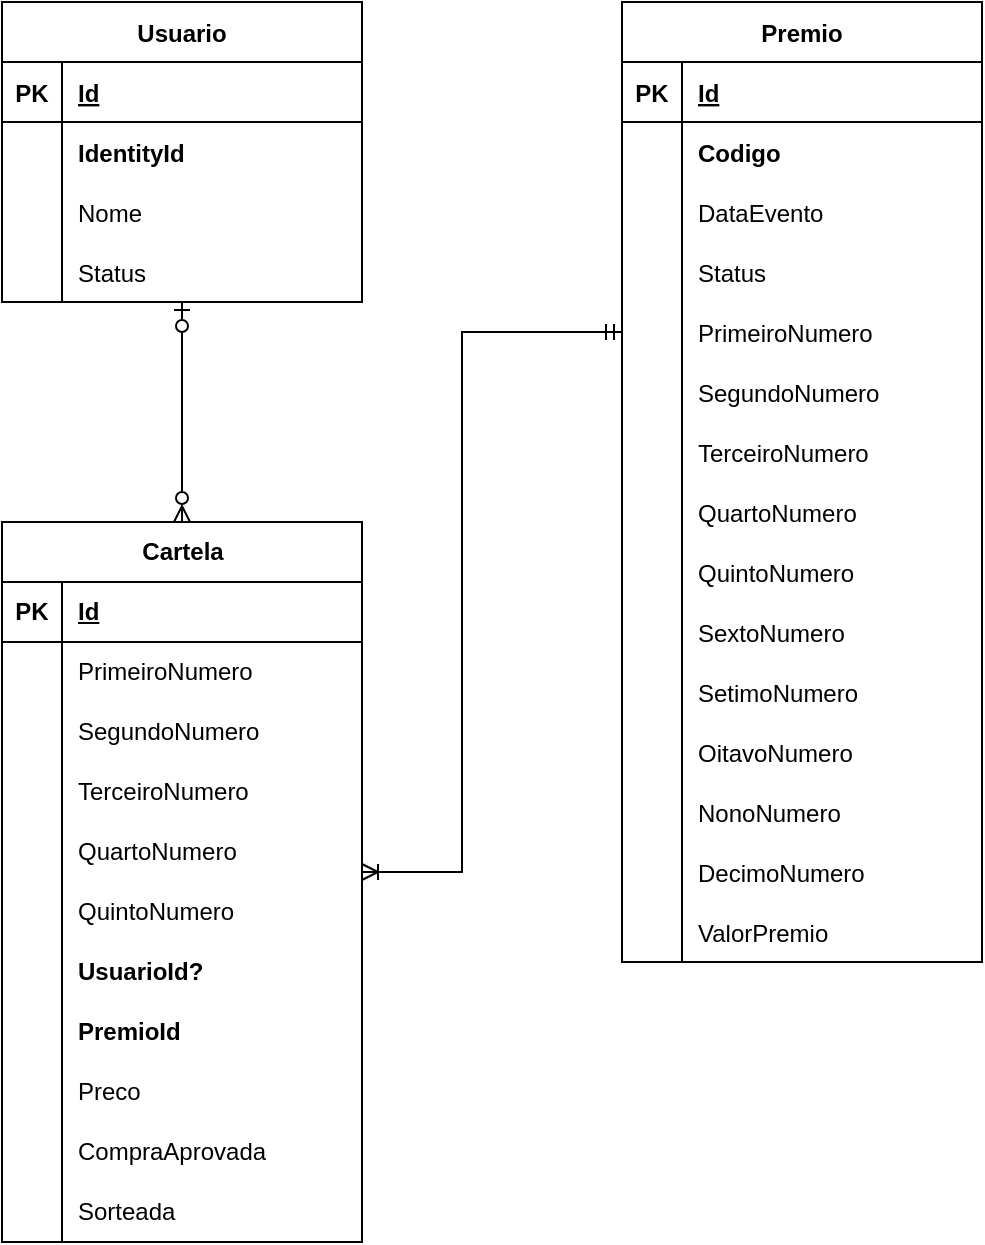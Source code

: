 <mxfile version="21.5.0" type="device" pages="3">
  <diagram id="C5RBs43oDa-KdzZeNtuy" name="Page-1">
    <mxGraphModel dx="1418" dy="828" grid="1" gridSize="10" guides="1" tooltips="1" connect="1" arrows="1" fold="1" page="1" pageScale="1" pageWidth="827" pageHeight="1169" math="0" shadow="0">
      <root>
        <mxCell id="WIyWlLk6GJQsqaUBKTNV-0" />
        <mxCell id="WIyWlLk6GJQsqaUBKTNV-1" parent="WIyWlLk6GJQsqaUBKTNV-0" />
        <mxCell id="5gYpoRD8Gp5rQAhavgbv-185" style="edgeStyle=orthogonalEdgeStyle;rounded=0;orthogonalLoop=1;jettySize=auto;html=1;entryX=0.5;entryY=0;entryDx=0;entryDy=0;endArrow=ERzeroToMany;endFill=0;startArrow=ERzeroToOne;startFill=0;" parent="WIyWlLk6GJQsqaUBKTNV-1" source="5gYpoRD8Gp5rQAhavgbv-3" target="5gYpoRD8Gp5rQAhavgbv-54" edge="1">
          <mxGeometry relative="1" as="geometry" />
        </mxCell>
        <mxCell id="5gYpoRD8Gp5rQAhavgbv-3" value="Usuario" style="shape=table;startSize=30;container=1;collapsible=1;childLayout=tableLayout;fixedRows=1;rowLines=0;fontStyle=1;align=center;resizeLast=1;" parent="WIyWlLk6GJQsqaUBKTNV-1" vertex="1">
          <mxGeometry x="150" y="190" width="180" height="150" as="geometry" />
        </mxCell>
        <mxCell id="5gYpoRD8Gp5rQAhavgbv-4" value="" style="shape=tableRow;horizontal=0;startSize=0;swimlaneHead=0;swimlaneBody=0;fillColor=none;collapsible=0;dropTarget=0;points=[[0,0.5],[1,0.5]];portConstraint=eastwest;top=0;left=0;right=0;bottom=1;" parent="5gYpoRD8Gp5rQAhavgbv-3" vertex="1">
          <mxGeometry y="30" width="180" height="30" as="geometry" />
        </mxCell>
        <mxCell id="5gYpoRD8Gp5rQAhavgbv-5" value="PK" style="shape=partialRectangle;connectable=0;fillColor=none;top=0;left=0;bottom=0;right=0;fontStyle=1;overflow=hidden;" parent="5gYpoRD8Gp5rQAhavgbv-4" vertex="1">
          <mxGeometry width="30" height="30" as="geometry">
            <mxRectangle width="30" height="30" as="alternateBounds" />
          </mxGeometry>
        </mxCell>
        <mxCell id="5gYpoRD8Gp5rQAhavgbv-6" value="Id" style="shape=partialRectangle;connectable=0;fillColor=none;top=0;left=0;bottom=0;right=0;align=left;spacingLeft=6;fontStyle=5;overflow=hidden;" parent="5gYpoRD8Gp5rQAhavgbv-4" vertex="1">
          <mxGeometry x="30" width="150" height="30" as="geometry">
            <mxRectangle width="150" height="30" as="alternateBounds" />
          </mxGeometry>
        </mxCell>
        <mxCell id="5gYpoRD8Gp5rQAhavgbv-7" value="" style="shape=tableRow;horizontal=0;startSize=0;swimlaneHead=0;swimlaneBody=0;fillColor=none;collapsible=0;dropTarget=0;points=[[0,0.5],[1,0.5]];portConstraint=eastwest;top=0;left=0;right=0;bottom=0;" parent="5gYpoRD8Gp5rQAhavgbv-3" vertex="1">
          <mxGeometry y="60" width="180" height="30" as="geometry" />
        </mxCell>
        <mxCell id="5gYpoRD8Gp5rQAhavgbv-8" value="" style="shape=partialRectangle;connectable=0;fillColor=none;top=0;left=0;bottom=0;right=0;editable=1;overflow=hidden;" parent="5gYpoRD8Gp5rQAhavgbv-7" vertex="1">
          <mxGeometry width="30" height="30" as="geometry">
            <mxRectangle width="30" height="30" as="alternateBounds" />
          </mxGeometry>
        </mxCell>
        <mxCell id="5gYpoRD8Gp5rQAhavgbv-9" value="IdentityId" style="shape=partialRectangle;connectable=0;fillColor=none;top=0;left=0;bottom=0;right=0;align=left;spacingLeft=6;overflow=hidden;fontStyle=1" parent="5gYpoRD8Gp5rQAhavgbv-7" vertex="1">
          <mxGeometry x="30" width="150" height="30" as="geometry">
            <mxRectangle width="150" height="30" as="alternateBounds" />
          </mxGeometry>
        </mxCell>
        <mxCell id="5gYpoRD8Gp5rQAhavgbv-10" value="" style="shape=tableRow;horizontal=0;startSize=0;swimlaneHead=0;swimlaneBody=0;fillColor=none;collapsible=0;dropTarget=0;points=[[0,0.5],[1,0.5]];portConstraint=eastwest;top=0;left=0;right=0;bottom=0;" parent="5gYpoRD8Gp5rQAhavgbv-3" vertex="1">
          <mxGeometry y="90" width="180" height="30" as="geometry" />
        </mxCell>
        <mxCell id="5gYpoRD8Gp5rQAhavgbv-11" value="" style="shape=partialRectangle;connectable=0;fillColor=none;top=0;left=0;bottom=0;right=0;editable=1;overflow=hidden;" parent="5gYpoRD8Gp5rQAhavgbv-10" vertex="1">
          <mxGeometry width="30" height="30" as="geometry">
            <mxRectangle width="30" height="30" as="alternateBounds" />
          </mxGeometry>
        </mxCell>
        <mxCell id="5gYpoRD8Gp5rQAhavgbv-12" value="Nome" style="shape=partialRectangle;connectable=0;fillColor=none;top=0;left=0;bottom=0;right=0;align=left;spacingLeft=6;overflow=hidden;" parent="5gYpoRD8Gp5rQAhavgbv-10" vertex="1">
          <mxGeometry x="30" width="150" height="30" as="geometry">
            <mxRectangle width="150" height="30" as="alternateBounds" />
          </mxGeometry>
        </mxCell>
        <mxCell id="5gYpoRD8Gp5rQAhavgbv-16" value="" style="shape=tableRow;horizontal=0;startSize=0;swimlaneHead=0;swimlaneBody=0;fillColor=none;collapsible=0;dropTarget=0;points=[[0,0.5],[1,0.5]];portConstraint=eastwest;top=0;left=0;right=0;bottom=0;" parent="5gYpoRD8Gp5rQAhavgbv-3" vertex="1">
          <mxGeometry y="120" width="180" height="30" as="geometry" />
        </mxCell>
        <mxCell id="5gYpoRD8Gp5rQAhavgbv-17" value="" style="shape=partialRectangle;connectable=0;fillColor=none;top=0;left=0;bottom=0;right=0;editable=1;overflow=hidden;" parent="5gYpoRD8Gp5rQAhavgbv-16" vertex="1">
          <mxGeometry width="30" height="30" as="geometry">
            <mxRectangle width="30" height="30" as="alternateBounds" />
          </mxGeometry>
        </mxCell>
        <mxCell id="5gYpoRD8Gp5rQAhavgbv-18" value="Status" style="shape=partialRectangle;connectable=0;fillColor=none;top=0;left=0;bottom=0;right=0;align=left;spacingLeft=6;overflow=hidden;" parent="5gYpoRD8Gp5rQAhavgbv-16" vertex="1">
          <mxGeometry x="30" width="150" height="30" as="geometry">
            <mxRectangle width="150" height="30" as="alternateBounds" />
          </mxGeometry>
        </mxCell>
        <mxCell id="5gYpoRD8Gp5rQAhavgbv-19" value="Premio" style="shape=table;startSize=30;container=1;collapsible=1;childLayout=tableLayout;fixedRows=1;rowLines=0;fontStyle=1;align=center;resizeLast=1;" parent="WIyWlLk6GJQsqaUBKTNV-1" vertex="1">
          <mxGeometry x="460" y="190" width="180" height="480" as="geometry" />
        </mxCell>
        <mxCell id="5gYpoRD8Gp5rQAhavgbv-20" value="" style="shape=tableRow;horizontal=0;startSize=0;swimlaneHead=0;swimlaneBody=0;fillColor=none;collapsible=0;dropTarget=0;points=[[0,0.5],[1,0.5]];portConstraint=eastwest;top=0;left=0;right=0;bottom=1;" parent="5gYpoRD8Gp5rQAhavgbv-19" vertex="1">
          <mxGeometry y="30" width="180" height="30" as="geometry" />
        </mxCell>
        <mxCell id="5gYpoRD8Gp5rQAhavgbv-21" value="PK" style="shape=partialRectangle;connectable=0;fillColor=none;top=0;left=0;bottom=0;right=0;fontStyle=1;overflow=hidden;" parent="5gYpoRD8Gp5rQAhavgbv-20" vertex="1">
          <mxGeometry width="30" height="30" as="geometry">
            <mxRectangle width="30" height="30" as="alternateBounds" />
          </mxGeometry>
        </mxCell>
        <mxCell id="5gYpoRD8Gp5rQAhavgbv-22" value="Id" style="shape=partialRectangle;connectable=0;fillColor=none;top=0;left=0;bottom=0;right=0;align=left;spacingLeft=6;fontStyle=5;overflow=hidden;" parent="5gYpoRD8Gp5rQAhavgbv-20" vertex="1">
          <mxGeometry x="30" width="150" height="30" as="geometry">
            <mxRectangle width="150" height="30" as="alternateBounds" />
          </mxGeometry>
        </mxCell>
        <mxCell id="5gYpoRD8Gp5rQAhavgbv-23" value="" style="shape=tableRow;horizontal=0;startSize=0;swimlaneHead=0;swimlaneBody=0;fillColor=none;collapsible=0;dropTarget=0;points=[[0,0.5],[1,0.5]];portConstraint=eastwest;top=0;left=0;right=0;bottom=0;" parent="5gYpoRD8Gp5rQAhavgbv-19" vertex="1">
          <mxGeometry y="60" width="180" height="30" as="geometry" />
        </mxCell>
        <mxCell id="5gYpoRD8Gp5rQAhavgbv-24" value="" style="shape=partialRectangle;connectable=0;fillColor=none;top=0;left=0;bottom=0;right=0;editable=1;overflow=hidden;" parent="5gYpoRD8Gp5rQAhavgbv-23" vertex="1">
          <mxGeometry width="30" height="30" as="geometry">
            <mxRectangle width="30" height="30" as="alternateBounds" />
          </mxGeometry>
        </mxCell>
        <mxCell id="5gYpoRD8Gp5rQAhavgbv-25" value="Codigo" style="shape=partialRectangle;connectable=0;fillColor=none;top=0;left=0;bottom=0;right=0;align=left;spacingLeft=6;overflow=hidden;fontStyle=1" parent="5gYpoRD8Gp5rQAhavgbv-23" vertex="1">
          <mxGeometry x="30" width="150" height="30" as="geometry">
            <mxRectangle width="150" height="30" as="alternateBounds" />
          </mxGeometry>
        </mxCell>
        <mxCell id="5gYpoRD8Gp5rQAhavgbv-26" value="" style="shape=tableRow;horizontal=0;startSize=0;swimlaneHead=0;swimlaneBody=0;fillColor=none;collapsible=0;dropTarget=0;points=[[0,0.5],[1,0.5]];portConstraint=eastwest;top=0;left=0;right=0;bottom=0;" parent="5gYpoRD8Gp5rQAhavgbv-19" vertex="1">
          <mxGeometry y="90" width="180" height="30" as="geometry" />
        </mxCell>
        <mxCell id="5gYpoRD8Gp5rQAhavgbv-27" value="" style="shape=partialRectangle;connectable=0;fillColor=none;top=0;left=0;bottom=0;right=0;editable=1;overflow=hidden;" parent="5gYpoRD8Gp5rQAhavgbv-26" vertex="1">
          <mxGeometry width="30" height="30" as="geometry">
            <mxRectangle width="30" height="30" as="alternateBounds" />
          </mxGeometry>
        </mxCell>
        <mxCell id="5gYpoRD8Gp5rQAhavgbv-28" value="DataEvento" style="shape=partialRectangle;connectable=0;fillColor=none;top=0;left=0;bottom=0;right=0;align=left;spacingLeft=6;overflow=hidden;" parent="5gYpoRD8Gp5rQAhavgbv-26" vertex="1">
          <mxGeometry x="30" width="150" height="30" as="geometry">
            <mxRectangle width="150" height="30" as="alternateBounds" />
          </mxGeometry>
        </mxCell>
        <mxCell id="5gYpoRD8Gp5rQAhavgbv-140" value="" style="shape=tableRow;horizontal=0;startSize=0;swimlaneHead=0;swimlaneBody=0;fillColor=none;collapsible=0;dropTarget=0;points=[[0,0.5],[1,0.5]];portConstraint=eastwest;top=0;left=0;right=0;bottom=0;" parent="5gYpoRD8Gp5rQAhavgbv-19" vertex="1">
          <mxGeometry y="120" width="180" height="30" as="geometry" />
        </mxCell>
        <mxCell id="5gYpoRD8Gp5rQAhavgbv-141" value="" style="shape=partialRectangle;connectable=0;fillColor=none;top=0;left=0;bottom=0;right=0;editable=1;overflow=hidden;" parent="5gYpoRD8Gp5rQAhavgbv-140" vertex="1">
          <mxGeometry width="30" height="30" as="geometry">
            <mxRectangle width="30" height="30" as="alternateBounds" />
          </mxGeometry>
        </mxCell>
        <mxCell id="5gYpoRD8Gp5rQAhavgbv-142" value="Status" style="shape=partialRectangle;connectable=0;fillColor=none;top=0;left=0;bottom=0;right=0;align=left;spacingLeft=6;overflow=hidden;" parent="5gYpoRD8Gp5rQAhavgbv-140" vertex="1">
          <mxGeometry x="30" width="150" height="30" as="geometry">
            <mxRectangle width="150" height="30" as="alternateBounds" />
          </mxGeometry>
        </mxCell>
        <mxCell id="5gYpoRD8Gp5rQAhavgbv-149" value="" style="shape=tableRow;horizontal=0;startSize=0;swimlaneHead=0;swimlaneBody=0;fillColor=none;collapsible=0;dropTarget=0;points=[[0,0.5],[1,0.5]];portConstraint=eastwest;top=0;left=0;right=0;bottom=0;" parent="5gYpoRD8Gp5rQAhavgbv-19" vertex="1">
          <mxGeometry y="150" width="180" height="30" as="geometry" />
        </mxCell>
        <mxCell id="5gYpoRD8Gp5rQAhavgbv-150" value="" style="shape=partialRectangle;connectable=0;fillColor=none;top=0;left=0;bottom=0;right=0;editable=1;overflow=hidden;" parent="5gYpoRD8Gp5rQAhavgbv-149" vertex="1">
          <mxGeometry width="30" height="30" as="geometry">
            <mxRectangle width="30" height="30" as="alternateBounds" />
          </mxGeometry>
        </mxCell>
        <mxCell id="5gYpoRD8Gp5rQAhavgbv-151" value="PrimeiroNumero" style="shape=partialRectangle;connectable=0;fillColor=none;top=0;left=0;bottom=0;right=0;align=left;spacingLeft=6;overflow=hidden;fontStyle=0" parent="5gYpoRD8Gp5rQAhavgbv-149" vertex="1">
          <mxGeometry x="30" width="150" height="30" as="geometry">
            <mxRectangle width="150" height="30" as="alternateBounds" />
          </mxGeometry>
        </mxCell>
        <mxCell id="5gYpoRD8Gp5rQAhavgbv-152" value="" style="shape=tableRow;horizontal=0;startSize=0;swimlaneHead=0;swimlaneBody=0;fillColor=none;collapsible=0;dropTarget=0;points=[[0,0.5],[1,0.5]];portConstraint=eastwest;top=0;left=0;right=0;bottom=0;" parent="5gYpoRD8Gp5rQAhavgbv-19" vertex="1">
          <mxGeometry y="180" width="180" height="30" as="geometry" />
        </mxCell>
        <mxCell id="5gYpoRD8Gp5rQAhavgbv-153" value="" style="shape=partialRectangle;connectable=0;fillColor=none;top=0;left=0;bottom=0;right=0;editable=1;overflow=hidden;" parent="5gYpoRD8Gp5rQAhavgbv-152" vertex="1">
          <mxGeometry width="30" height="30" as="geometry">
            <mxRectangle width="30" height="30" as="alternateBounds" />
          </mxGeometry>
        </mxCell>
        <mxCell id="5gYpoRD8Gp5rQAhavgbv-154" value="SegundoNumero" style="shape=partialRectangle;connectable=0;fillColor=none;top=0;left=0;bottom=0;right=0;align=left;spacingLeft=6;overflow=hidden;fontStyle=0" parent="5gYpoRD8Gp5rQAhavgbv-152" vertex="1">
          <mxGeometry x="30" width="150" height="30" as="geometry">
            <mxRectangle width="150" height="30" as="alternateBounds" />
          </mxGeometry>
        </mxCell>
        <mxCell id="5gYpoRD8Gp5rQAhavgbv-155" value="" style="shape=tableRow;horizontal=0;startSize=0;swimlaneHead=0;swimlaneBody=0;fillColor=none;collapsible=0;dropTarget=0;points=[[0,0.5],[1,0.5]];portConstraint=eastwest;top=0;left=0;right=0;bottom=0;" parent="5gYpoRD8Gp5rQAhavgbv-19" vertex="1">
          <mxGeometry y="210" width="180" height="30" as="geometry" />
        </mxCell>
        <mxCell id="5gYpoRD8Gp5rQAhavgbv-156" value="" style="shape=partialRectangle;connectable=0;fillColor=none;top=0;left=0;bottom=0;right=0;editable=1;overflow=hidden;" parent="5gYpoRD8Gp5rQAhavgbv-155" vertex="1">
          <mxGeometry width="30" height="30" as="geometry">
            <mxRectangle width="30" height="30" as="alternateBounds" />
          </mxGeometry>
        </mxCell>
        <mxCell id="5gYpoRD8Gp5rQAhavgbv-157" value="TerceiroNumero" style="shape=partialRectangle;connectable=0;fillColor=none;top=0;left=0;bottom=0;right=0;align=left;spacingLeft=6;overflow=hidden;fontStyle=0" parent="5gYpoRD8Gp5rQAhavgbv-155" vertex="1">
          <mxGeometry x="30" width="150" height="30" as="geometry">
            <mxRectangle width="150" height="30" as="alternateBounds" />
          </mxGeometry>
        </mxCell>
        <mxCell id="5gYpoRD8Gp5rQAhavgbv-159" value="" style="shape=tableRow;horizontal=0;startSize=0;swimlaneHead=0;swimlaneBody=0;fillColor=none;collapsible=0;dropTarget=0;points=[[0,0.5],[1,0.5]];portConstraint=eastwest;top=0;left=0;right=0;bottom=0;" parent="5gYpoRD8Gp5rQAhavgbv-19" vertex="1">
          <mxGeometry y="240" width="180" height="30" as="geometry" />
        </mxCell>
        <mxCell id="5gYpoRD8Gp5rQAhavgbv-160" value="" style="shape=partialRectangle;connectable=0;fillColor=none;top=0;left=0;bottom=0;right=0;editable=1;overflow=hidden;" parent="5gYpoRD8Gp5rQAhavgbv-159" vertex="1">
          <mxGeometry width="30" height="30" as="geometry">
            <mxRectangle width="30" height="30" as="alternateBounds" />
          </mxGeometry>
        </mxCell>
        <mxCell id="5gYpoRD8Gp5rQAhavgbv-161" value="QuartoNumero" style="shape=partialRectangle;connectable=0;fillColor=none;top=0;left=0;bottom=0;right=0;align=left;spacingLeft=6;overflow=hidden;fontStyle=0" parent="5gYpoRD8Gp5rQAhavgbv-159" vertex="1">
          <mxGeometry x="30" width="150" height="30" as="geometry">
            <mxRectangle width="150" height="30" as="alternateBounds" />
          </mxGeometry>
        </mxCell>
        <mxCell id="5gYpoRD8Gp5rQAhavgbv-162" value="" style="shape=tableRow;horizontal=0;startSize=0;swimlaneHead=0;swimlaneBody=0;fillColor=none;collapsible=0;dropTarget=0;points=[[0,0.5],[1,0.5]];portConstraint=eastwest;top=0;left=0;right=0;bottom=0;" parent="5gYpoRD8Gp5rQAhavgbv-19" vertex="1">
          <mxGeometry y="270" width="180" height="30" as="geometry" />
        </mxCell>
        <mxCell id="5gYpoRD8Gp5rQAhavgbv-163" value="" style="shape=partialRectangle;connectable=0;fillColor=none;top=0;left=0;bottom=0;right=0;editable=1;overflow=hidden;" parent="5gYpoRD8Gp5rQAhavgbv-162" vertex="1">
          <mxGeometry width="30" height="30" as="geometry">
            <mxRectangle width="30" height="30" as="alternateBounds" />
          </mxGeometry>
        </mxCell>
        <mxCell id="5gYpoRD8Gp5rQAhavgbv-164" value="QuintoNumero" style="shape=partialRectangle;connectable=0;fillColor=none;top=0;left=0;bottom=0;right=0;align=left;spacingLeft=6;overflow=hidden;fontStyle=0" parent="5gYpoRD8Gp5rQAhavgbv-162" vertex="1">
          <mxGeometry x="30" width="150" height="30" as="geometry">
            <mxRectangle width="150" height="30" as="alternateBounds" />
          </mxGeometry>
        </mxCell>
        <mxCell id="5gYpoRD8Gp5rQAhavgbv-165" value="" style="shape=tableRow;horizontal=0;startSize=0;swimlaneHead=0;swimlaneBody=0;fillColor=none;collapsible=0;dropTarget=0;points=[[0,0.5],[1,0.5]];portConstraint=eastwest;top=0;left=0;right=0;bottom=0;" parent="5gYpoRD8Gp5rQAhavgbv-19" vertex="1">
          <mxGeometry y="300" width="180" height="30" as="geometry" />
        </mxCell>
        <mxCell id="5gYpoRD8Gp5rQAhavgbv-166" value="" style="shape=partialRectangle;connectable=0;fillColor=none;top=0;left=0;bottom=0;right=0;editable=1;overflow=hidden;" parent="5gYpoRD8Gp5rQAhavgbv-165" vertex="1">
          <mxGeometry width="30" height="30" as="geometry">
            <mxRectangle width="30" height="30" as="alternateBounds" />
          </mxGeometry>
        </mxCell>
        <mxCell id="5gYpoRD8Gp5rQAhavgbv-167" value="SextoNumero" style="shape=partialRectangle;connectable=0;fillColor=none;top=0;left=0;bottom=0;right=0;align=left;spacingLeft=6;overflow=hidden;fontStyle=0" parent="5gYpoRD8Gp5rQAhavgbv-165" vertex="1">
          <mxGeometry x="30" width="150" height="30" as="geometry">
            <mxRectangle width="150" height="30" as="alternateBounds" />
          </mxGeometry>
        </mxCell>
        <mxCell id="5gYpoRD8Gp5rQAhavgbv-171" value="" style="shape=tableRow;horizontal=0;startSize=0;swimlaneHead=0;swimlaneBody=0;fillColor=none;collapsible=0;dropTarget=0;points=[[0,0.5],[1,0.5]];portConstraint=eastwest;top=0;left=0;right=0;bottom=0;" parent="5gYpoRD8Gp5rQAhavgbv-19" vertex="1">
          <mxGeometry y="330" width="180" height="30" as="geometry" />
        </mxCell>
        <mxCell id="5gYpoRD8Gp5rQAhavgbv-172" value="" style="shape=partialRectangle;connectable=0;fillColor=none;top=0;left=0;bottom=0;right=0;editable=1;overflow=hidden;" parent="5gYpoRD8Gp5rQAhavgbv-171" vertex="1">
          <mxGeometry width="30" height="30" as="geometry">
            <mxRectangle width="30" height="30" as="alternateBounds" />
          </mxGeometry>
        </mxCell>
        <mxCell id="5gYpoRD8Gp5rQAhavgbv-173" value="SetimoNumero" style="shape=partialRectangle;connectable=0;fillColor=none;top=0;left=0;bottom=0;right=0;align=left;spacingLeft=6;overflow=hidden;fontStyle=0" parent="5gYpoRD8Gp5rQAhavgbv-171" vertex="1">
          <mxGeometry x="30" width="150" height="30" as="geometry">
            <mxRectangle width="150" height="30" as="alternateBounds" />
          </mxGeometry>
        </mxCell>
        <mxCell id="5gYpoRD8Gp5rQAhavgbv-174" value="" style="shape=tableRow;horizontal=0;startSize=0;swimlaneHead=0;swimlaneBody=0;fillColor=none;collapsible=0;dropTarget=0;points=[[0,0.5],[1,0.5]];portConstraint=eastwest;top=0;left=0;right=0;bottom=0;" parent="5gYpoRD8Gp5rQAhavgbv-19" vertex="1">
          <mxGeometry y="360" width="180" height="30" as="geometry" />
        </mxCell>
        <mxCell id="5gYpoRD8Gp5rQAhavgbv-175" value="" style="shape=partialRectangle;connectable=0;fillColor=none;top=0;left=0;bottom=0;right=0;editable=1;overflow=hidden;" parent="5gYpoRD8Gp5rQAhavgbv-174" vertex="1">
          <mxGeometry width="30" height="30" as="geometry">
            <mxRectangle width="30" height="30" as="alternateBounds" />
          </mxGeometry>
        </mxCell>
        <mxCell id="5gYpoRD8Gp5rQAhavgbv-176" value="OitavoNumero" style="shape=partialRectangle;connectable=0;fillColor=none;top=0;left=0;bottom=0;right=0;align=left;spacingLeft=6;overflow=hidden;fontStyle=0" parent="5gYpoRD8Gp5rQAhavgbv-174" vertex="1">
          <mxGeometry x="30" width="150" height="30" as="geometry">
            <mxRectangle width="150" height="30" as="alternateBounds" />
          </mxGeometry>
        </mxCell>
        <mxCell id="5gYpoRD8Gp5rQAhavgbv-177" value="" style="shape=tableRow;horizontal=0;startSize=0;swimlaneHead=0;swimlaneBody=0;fillColor=none;collapsible=0;dropTarget=0;points=[[0,0.5],[1,0.5]];portConstraint=eastwest;top=0;left=0;right=0;bottom=0;" parent="5gYpoRD8Gp5rQAhavgbv-19" vertex="1">
          <mxGeometry y="390" width="180" height="30" as="geometry" />
        </mxCell>
        <mxCell id="5gYpoRD8Gp5rQAhavgbv-178" value="" style="shape=partialRectangle;connectable=0;fillColor=none;top=0;left=0;bottom=0;right=0;editable=1;overflow=hidden;" parent="5gYpoRD8Gp5rQAhavgbv-177" vertex="1">
          <mxGeometry width="30" height="30" as="geometry">
            <mxRectangle width="30" height="30" as="alternateBounds" />
          </mxGeometry>
        </mxCell>
        <mxCell id="5gYpoRD8Gp5rQAhavgbv-179" value="NonoNumero" style="shape=partialRectangle;connectable=0;fillColor=none;top=0;left=0;bottom=0;right=0;align=left;spacingLeft=6;overflow=hidden;fontStyle=0" parent="5gYpoRD8Gp5rQAhavgbv-177" vertex="1">
          <mxGeometry x="30" width="150" height="30" as="geometry">
            <mxRectangle width="150" height="30" as="alternateBounds" />
          </mxGeometry>
        </mxCell>
        <mxCell id="5gYpoRD8Gp5rQAhavgbv-180" value="" style="shape=tableRow;horizontal=0;startSize=0;swimlaneHead=0;swimlaneBody=0;fillColor=none;collapsible=0;dropTarget=0;points=[[0,0.5],[1,0.5]];portConstraint=eastwest;top=0;left=0;right=0;bottom=0;" parent="5gYpoRD8Gp5rQAhavgbv-19" vertex="1">
          <mxGeometry y="420" width="180" height="30" as="geometry" />
        </mxCell>
        <mxCell id="5gYpoRD8Gp5rQAhavgbv-181" value="" style="shape=partialRectangle;connectable=0;fillColor=none;top=0;left=0;bottom=0;right=0;editable=1;overflow=hidden;" parent="5gYpoRD8Gp5rQAhavgbv-180" vertex="1">
          <mxGeometry width="30" height="30" as="geometry">
            <mxRectangle width="30" height="30" as="alternateBounds" />
          </mxGeometry>
        </mxCell>
        <mxCell id="5gYpoRD8Gp5rQAhavgbv-182" value="DecimoNumero" style="shape=partialRectangle;connectable=0;fillColor=none;top=0;left=0;bottom=0;right=0;align=left;spacingLeft=6;overflow=hidden;fontStyle=0" parent="5gYpoRD8Gp5rQAhavgbv-180" vertex="1">
          <mxGeometry x="30" width="150" height="30" as="geometry">
            <mxRectangle width="150" height="30" as="alternateBounds" />
          </mxGeometry>
        </mxCell>
        <mxCell id="5gYpoRD8Gp5rQAhavgbv-188" value="" style="shape=tableRow;horizontal=0;startSize=0;swimlaneHead=0;swimlaneBody=0;fillColor=none;collapsible=0;dropTarget=0;points=[[0,0.5],[1,0.5]];portConstraint=eastwest;top=0;left=0;right=0;bottom=0;" parent="5gYpoRD8Gp5rQAhavgbv-19" vertex="1">
          <mxGeometry y="450" width="180" height="30" as="geometry" />
        </mxCell>
        <mxCell id="5gYpoRD8Gp5rQAhavgbv-189" value="" style="shape=partialRectangle;connectable=0;fillColor=none;top=0;left=0;bottom=0;right=0;editable=1;overflow=hidden;" parent="5gYpoRD8Gp5rQAhavgbv-188" vertex="1">
          <mxGeometry width="30" height="30" as="geometry">
            <mxRectangle width="30" height="30" as="alternateBounds" />
          </mxGeometry>
        </mxCell>
        <mxCell id="5gYpoRD8Gp5rQAhavgbv-190" value="ValorPremio" style="shape=partialRectangle;connectable=0;fillColor=none;top=0;left=0;bottom=0;right=0;align=left;spacingLeft=6;overflow=hidden;" parent="5gYpoRD8Gp5rQAhavgbv-188" vertex="1">
          <mxGeometry x="30" width="150" height="30" as="geometry">
            <mxRectangle width="150" height="30" as="alternateBounds" />
          </mxGeometry>
        </mxCell>
        <mxCell id="5gYpoRD8Gp5rQAhavgbv-186" style="edgeStyle=orthogonalEdgeStyle;rounded=0;orthogonalLoop=1;jettySize=auto;html=1;endArrow=ERmandOne;endFill=0;startArrow=ERoneToMany;startFill=0;entryX=0;entryY=0.5;entryDx=0;entryDy=0;" parent="WIyWlLk6GJQsqaUBKTNV-1" source="5gYpoRD8Gp5rQAhavgbv-54" target="5gYpoRD8Gp5rQAhavgbv-149" edge="1">
          <mxGeometry relative="1" as="geometry">
            <mxPoint x="390" y="360" as="targetPoint" />
            <Array as="points">
              <mxPoint x="380" y="625" />
              <mxPoint x="380" y="355" />
            </Array>
          </mxGeometry>
        </mxCell>
        <mxCell id="5gYpoRD8Gp5rQAhavgbv-54" value="Cartela" style="shape=table;startSize=30;container=1;collapsible=1;childLayout=tableLayout;fixedRows=1;rowLines=0;fontStyle=1;align=center;resizeLast=1;html=1;" parent="WIyWlLk6GJQsqaUBKTNV-1" vertex="1">
          <mxGeometry x="150" y="450" width="180" height="360" as="geometry" />
        </mxCell>
        <mxCell id="5gYpoRD8Gp5rQAhavgbv-55" value="" style="shape=tableRow;horizontal=0;startSize=0;swimlaneHead=0;swimlaneBody=0;fillColor=none;collapsible=0;dropTarget=0;points=[[0,0.5],[1,0.5]];portConstraint=eastwest;top=0;left=0;right=0;bottom=1;" parent="5gYpoRD8Gp5rQAhavgbv-54" vertex="1">
          <mxGeometry y="30" width="180" height="30" as="geometry" />
        </mxCell>
        <mxCell id="5gYpoRD8Gp5rQAhavgbv-56" value="PK" style="shape=partialRectangle;connectable=0;fillColor=none;top=0;left=0;bottom=0;right=0;fontStyle=1;overflow=hidden;whiteSpace=wrap;html=1;" parent="5gYpoRD8Gp5rQAhavgbv-55" vertex="1">
          <mxGeometry width="30" height="30" as="geometry">
            <mxRectangle width="30" height="30" as="alternateBounds" />
          </mxGeometry>
        </mxCell>
        <mxCell id="5gYpoRD8Gp5rQAhavgbv-57" value="Id" style="shape=partialRectangle;connectable=0;fillColor=none;top=0;left=0;bottom=0;right=0;align=left;spacingLeft=6;fontStyle=5;overflow=hidden;whiteSpace=wrap;html=1;" parent="5gYpoRD8Gp5rQAhavgbv-55" vertex="1">
          <mxGeometry x="30" width="150" height="30" as="geometry">
            <mxRectangle width="150" height="30" as="alternateBounds" />
          </mxGeometry>
        </mxCell>
        <mxCell id="5gYpoRD8Gp5rQAhavgbv-58" value="" style="shape=tableRow;horizontal=0;startSize=0;swimlaneHead=0;swimlaneBody=0;fillColor=none;collapsible=0;dropTarget=0;points=[[0,0.5],[1,0.5]];portConstraint=eastwest;top=0;left=0;right=0;bottom=0;" parent="5gYpoRD8Gp5rQAhavgbv-54" vertex="1">
          <mxGeometry y="60" width="180" height="30" as="geometry" />
        </mxCell>
        <mxCell id="5gYpoRD8Gp5rQAhavgbv-59" value="" style="shape=partialRectangle;connectable=0;fillColor=none;top=0;left=0;bottom=0;right=0;editable=1;overflow=hidden;whiteSpace=wrap;html=1;" parent="5gYpoRD8Gp5rQAhavgbv-58" vertex="1">
          <mxGeometry width="30" height="30" as="geometry">
            <mxRectangle width="30" height="30" as="alternateBounds" />
          </mxGeometry>
        </mxCell>
        <mxCell id="5gYpoRD8Gp5rQAhavgbv-60" value="PrimeiroNumero" style="shape=partialRectangle;connectable=0;fillColor=none;top=0;left=0;bottom=0;right=0;align=left;spacingLeft=6;overflow=hidden;whiteSpace=wrap;html=1;" parent="5gYpoRD8Gp5rQAhavgbv-58" vertex="1">
          <mxGeometry x="30" width="150" height="30" as="geometry">
            <mxRectangle width="150" height="30" as="alternateBounds" />
          </mxGeometry>
        </mxCell>
        <mxCell id="5gYpoRD8Gp5rQAhavgbv-68" value="" style="shape=tableRow;horizontal=0;startSize=0;swimlaneHead=0;swimlaneBody=0;fillColor=none;collapsible=0;dropTarget=0;points=[[0,0.5],[1,0.5]];portConstraint=eastwest;top=0;left=0;right=0;bottom=0;" parent="5gYpoRD8Gp5rQAhavgbv-54" vertex="1">
          <mxGeometry y="90" width="180" height="30" as="geometry" />
        </mxCell>
        <mxCell id="5gYpoRD8Gp5rQAhavgbv-69" value="" style="shape=partialRectangle;connectable=0;fillColor=none;top=0;left=0;bottom=0;right=0;editable=1;overflow=hidden;whiteSpace=wrap;html=1;" parent="5gYpoRD8Gp5rQAhavgbv-68" vertex="1">
          <mxGeometry width="30" height="30" as="geometry">
            <mxRectangle width="30" height="30" as="alternateBounds" />
          </mxGeometry>
        </mxCell>
        <mxCell id="5gYpoRD8Gp5rQAhavgbv-70" value="SegundoNumero" style="shape=partialRectangle;connectable=0;fillColor=none;top=0;left=0;bottom=0;right=0;align=left;spacingLeft=6;overflow=hidden;whiteSpace=wrap;html=1;" parent="5gYpoRD8Gp5rQAhavgbv-68" vertex="1">
          <mxGeometry x="30" width="150" height="30" as="geometry">
            <mxRectangle width="150" height="30" as="alternateBounds" />
          </mxGeometry>
        </mxCell>
        <mxCell id="5gYpoRD8Gp5rQAhavgbv-74" value="" style="shape=tableRow;horizontal=0;startSize=0;swimlaneHead=0;swimlaneBody=0;fillColor=none;collapsible=0;dropTarget=0;points=[[0,0.5],[1,0.5]];portConstraint=eastwest;top=0;left=0;right=0;bottom=0;" parent="5gYpoRD8Gp5rQAhavgbv-54" vertex="1">
          <mxGeometry y="120" width="180" height="30" as="geometry" />
        </mxCell>
        <mxCell id="5gYpoRD8Gp5rQAhavgbv-75" value="" style="shape=partialRectangle;connectable=0;fillColor=none;top=0;left=0;bottom=0;right=0;editable=1;overflow=hidden;whiteSpace=wrap;html=1;" parent="5gYpoRD8Gp5rQAhavgbv-74" vertex="1">
          <mxGeometry width="30" height="30" as="geometry">
            <mxRectangle width="30" height="30" as="alternateBounds" />
          </mxGeometry>
        </mxCell>
        <mxCell id="5gYpoRD8Gp5rQAhavgbv-76" value="TerceiroNumero" style="shape=partialRectangle;connectable=0;fillColor=none;top=0;left=0;bottom=0;right=0;align=left;spacingLeft=6;overflow=hidden;whiteSpace=wrap;html=1;" parent="5gYpoRD8Gp5rQAhavgbv-74" vertex="1">
          <mxGeometry x="30" width="150" height="30" as="geometry">
            <mxRectangle width="150" height="30" as="alternateBounds" />
          </mxGeometry>
        </mxCell>
        <mxCell id="5gYpoRD8Gp5rQAhavgbv-77" value="" style="shape=tableRow;horizontal=0;startSize=0;swimlaneHead=0;swimlaneBody=0;fillColor=none;collapsible=0;dropTarget=0;points=[[0,0.5],[1,0.5]];portConstraint=eastwest;top=0;left=0;right=0;bottom=0;" parent="5gYpoRD8Gp5rQAhavgbv-54" vertex="1">
          <mxGeometry y="150" width="180" height="30" as="geometry" />
        </mxCell>
        <mxCell id="5gYpoRD8Gp5rQAhavgbv-78" value="" style="shape=partialRectangle;connectable=0;fillColor=none;top=0;left=0;bottom=0;right=0;editable=1;overflow=hidden;whiteSpace=wrap;html=1;" parent="5gYpoRD8Gp5rQAhavgbv-77" vertex="1">
          <mxGeometry width="30" height="30" as="geometry">
            <mxRectangle width="30" height="30" as="alternateBounds" />
          </mxGeometry>
        </mxCell>
        <mxCell id="5gYpoRD8Gp5rQAhavgbv-79" value="QuartoNumero" style="shape=partialRectangle;connectable=0;fillColor=none;top=0;left=0;bottom=0;right=0;align=left;spacingLeft=6;overflow=hidden;whiteSpace=wrap;html=1;" parent="5gYpoRD8Gp5rQAhavgbv-77" vertex="1">
          <mxGeometry x="30" width="150" height="30" as="geometry">
            <mxRectangle width="150" height="30" as="alternateBounds" />
          </mxGeometry>
        </mxCell>
        <mxCell id="5gYpoRD8Gp5rQAhavgbv-80" value="" style="shape=tableRow;horizontal=0;startSize=0;swimlaneHead=0;swimlaneBody=0;fillColor=none;collapsible=0;dropTarget=0;points=[[0,0.5],[1,0.5]];portConstraint=eastwest;top=0;left=0;right=0;bottom=0;" parent="5gYpoRD8Gp5rQAhavgbv-54" vertex="1">
          <mxGeometry y="180" width="180" height="30" as="geometry" />
        </mxCell>
        <mxCell id="5gYpoRD8Gp5rQAhavgbv-81" value="" style="shape=partialRectangle;connectable=0;fillColor=none;top=0;left=0;bottom=0;right=0;editable=1;overflow=hidden;whiteSpace=wrap;html=1;" parent="5gYpoRD8Gp5rQAhavgbv-80" vertex="1">
          <mxGeometry width="30" height="30" as="geometry">
            <mxRectangle width="30" height="30" as="alternateBounds" />
          </mxGeometry>
        </mxCell>
        <mxCell id="5gYpoRD8Gp5rQAhavgbv-82" value="QuintoNumero" style="shape=partialRectangle;connectable=0;fillColor=none;top=0;left=0;bottom=0;right=0;align=left;spacingLeft=6;overflow=hidden;whiteSpace=wrap;html=1;" parent="5gYpoRD8Gp5rQAhavgbv-80" vertex="1">
          <mxGeometry x="30" width="150" height="30" as="geometry">
            <mxRectangle width="150" height="30" as="alternateBounds" />
          </mxGeometry>
        </mxCell>
        <mxCell id="5gYpoRD8Gp5rQAhavgbv-136" value="" style="shape=tableRow;horizontal=0;startSize=0;swimlaneHead=0;swimlaneBody=0;fillColor=none;collapsible=0;dropTarget=0;points=[[0,0.5],[1,0.5]];portConstraint=eastwest;top=0;left=0;right=0;bottom=0;" parent="5gYpoRD8Gp5rQAhavgbv-54" vertex="1">
          <mxGeometry y="210" width="180" height="30" as="geometry" />
        </mxCell>
        <mxCell id="5gYpoRD8Gp5rQAhavgbv-137" value="" style="shape=partialRectangle;connectable=0;fillColor=none;top=0;left=0;bottom=0;right=0;editable=1;overflow=hidden;whiteSpace=wrap;html=1;" parent="5gYpoRD8Gp5rQAhavgbv-136" vertex="1">
          <mxGeometry width="30" height="30" as="geometry">
            <mxRectangle width="30" height="30" as="alternateBounds" />
          </mxGeometry>
        </mxCell>
        <mxCell id="5gYpoRD8Gp5rQAhavgbv-138" value="&lt;b&gt;UsuarioId?&lt;/b&gt;" style="shape=partialRectangle;connectable=0;fillColor=none;top=0;left=0;bottom=0;right=0;align=left;spacingLeft=6;overflow=hidden;whiteSpace=wrap;html=1;" parent="5gYpoRD8Gp5rQAhavgbv-136" vertex="1">
          <mxGeometry x="30" width="150" height="30" as="geometry">
            <mxRectangle width="150" height="30" as="alternateBounds" />
          </mxGeometry>
        </mxCell>
        <mxCell id="5gYpoRD8Gp5rQAhavgbv-143" value="" style="shape=tableRow;horizontal=0;startSize=0;swimlaneHead=0;swimlaneBody=0;fillColor=none;collapsible=0;dropTarget=0;points=[[0,0.5],[1,0.5]];portConstraint=eastwest;top=0;left=0;right=0;bottom=0;" parent="5gYpoRD8Gp5rQAhavgbv-54" vertex="1">
          <mxGeometry y="240" width="180" height="30" as="geometry" />
        </mxCell>
        <mxCell id="5gYpoRD8Gp5rQAhavgbv-144" value="" style="shape=partialRectangle;connectable=0;fillColor=none;top=0;left=0;bottom=0;right=0;editable=1;overflow=hidden;whiteSpace=wrap;html=1;" parent="5gYpoRD8Gp5rQAhavgbv-143" vertex="1">
          <mxGeometry width="30" height="30" as="geometry">
            <mxRectangle width="30" height="30" as="alternateBounds" />
          </mxGeometry>
        </mxCell>
        <mxCell id="5gYpoRD8Gp5rQAhavgbv-145" value="&lt;b&gt;PremioId&lt;/b&gt;" style="shape=partialRectangle;connectable=0;fillColor=none;top=0;left=0;bottom=0;right=0;align=left;spacingLeft=6;overflow=hidden;whiteSpace=wrap;html=1;" parent="5gYpoRD8Gp5rQAhavgbv-143" vertex="1">
          <mxGeometry x="30" width="150" height="30" as="geometry">
            <mxRectangle width="150" height="30" as="alternateBounds" />
          </mxGeometry>
        </mxCell>
        <mxCell id="5gYpoRD8Gp5rQAhavgbv-191" value="" style="shape=tableRow;horizontal=0;startSize=0;swimlaneHead=0;swimlaneBody=0;fillColor=none;collapsible=0;dropTarget=0;points=[[0,0.5],[1,0.5]];portConstraint=eastwest;top=0;left=0;right=0;bottom=0;" parent="5gYpoRD8Gp5rQAhavgbv-54" vertex="1">
          <mxGeometry y="270" width="180" height="30" as="geometry" />
        </mxCell>
        <mxCell id="5gYpoRD8Gp5rQAhavgbv-192" value="" style="shape=partialRectangle;connectable=0;fillColor=none;top=0;left=0;bottom=0;right=0;editable=1;overflow=hidden;whiteSpace=wrap;html=1;" parent="5gYpoRD8Gp5rQAhavgbv-191" vertex="1">
          <mxGeometry width="30" height="30" as="geometry">
            <mxRectangle width="30" height="30" as="alternateBounds" />
          </mxGeometry>
        </mxCell>
        <mxCell id="5gYpoRD8Gp5rQAhavgbv-193" value="Preco" style="shape=partialRectangle;connectable=0;fillColor=none;top=0;left=0;bottom=0;right=0;align=left;spacingLeft=6;overflow=hidden;whiteSpace=wrap;html=1;" parent="5gYpoRD8Gp5rQAhavgbv-191" vertex="1">
          <mxGeometry x="30" width="150" height="30" as="geometry">
            <mxRectangle width="150" height="30" as="alternateBounds" />
          </mxGeometry>
        </mxCell>
        <mxCell id="5gYpoRD8Gp5rQAhavgbv-194" value="" style="shape=tableRow;horizontal=0;startSize=0;swimlaneHead=0;swimlaneBody=0;fillColor=none;collapsible=0;dropTarget=0;points=[[0,0.5],[1,0.5]];portConstraint=eastwest;top=0;left=0;right=0;bottom=0;" parent="5gYpoRD8Gp5rQAhavgbv-54" vertex="1">
          <mxGeometry y="300" width="180" height="30" as="geometry" />
        </mxCell>
        <mxCell id="5gYpoRD8Gp5rQAhavgbv-195" value="" style="shape=partialRectangle;connectable=0;fillColor=none;top=0;left=0;bottom=0;right=0;editable=1;overflow=hidden;whiteSpace=wrap;html=1;" parent="5gYpoRD8Gp5rQAhavgbv-194" vertex="1">
          <mxGeometry width="30" height="30" as="geometry">
            <mxRectangle width="30" height="30" as="alternateBounds" />
          </mxGeometry>
        </mxCell>
        <mxCell id="5gYpoRD8Gp5rQAhavgbv-196" value="CompraAprovada" style="shape=partialRectangle;connectable=0;fillColor=none;top=0;left=0;bottom=0;right=0;align=left;spacingLeft=6;overflow=hidden;whiteSpace=wrap;html=1;" parent="5gYpoRD8Gp5rQAhavgbv-194" vertex="1">
          <mxGeometry x="30" width="150" height="30" as="geometry">
            <mxRectangle width="150" height="30" as="alternateBounds" />
          </mxGeometry>
        </mxCell>
        <mxCell id="5gYpoRD8Gp5rQAhavgbv-212" value="" style="shape=tableRow;horizontal=0;startSize=0;swimlaneHead=0;swimlaneBody=0;fillColor=none;collapsible=0;dropTarget=0;points=[[0,0.5],[1,0.5]];portConstraint=eastwest;top=0;left=0;right=0;bottom=0;" parent="5gYpoRD8Gp5rQAhavgbv-54" vertex="1">
          <mxGeometry y="330" width="180" height="30" as="geometry" />
        </mxCell>
        <mxCell id="5gYpoRD8Gp5rQAhavgbv-213" value="" style="shape=partialRectangle;connectable=0;fillColor=none;top=0;left=0;bottom=0;right=0;editable=1;overflow=hidden;whiteSpace=wrap;html=1;" parent="5gYpoRD8Gp5rQAhavgbv-212" vertex="1">
          <mxGeometry width="30" height="30" as="geometry">
            <mxRectangle width="30" height="30" as="alternateBounds" />
          </mxGeometry>
        </mxCell>
        <mxCell id="5gYpoRD8Gp5rQAhavgbv-214" value="Sorteada" style="shape=partialRectangle;connectable=0;fillColor=none;top=0;left=0;bottom=0;right=0;align=left;spacingLeft=6;overflow=hidden;whiteSpace=wrap;html=1;" parent="5gYpoRD8Gp5rQAhavgbv-212" vertex="1">
          <mxGeometry x="30" width="150" height="30" as="geometry">
            <mxRectangle width="150" height="30" as="alternateBounds" />
          </mxGeometry>
        </mxCell>
      </root>
    </mxGraphModel>
  </diagram>
  <diagram id="t0Q3sXmMQNZ7N25g87pG" name="Arquitetura Micro">
    <mxGraphModel dx="3680" dy="1183" grid="1" gridSize="10" guides="1" tooltips="1" connect="1" arrows="1" fold="1" page="1" pageScale="1" pageWidth="827" pageHeight="1169" math="0" shadow="0">
      <root>
        <mxCell id="0" />
        <mxCell id="1" parent="0" />
        <mxCell id="3eEvvXUj4bKCIbDxGzvw-48" style="edgeStyle=orthogonalEdgeStyle;rounded=0;orthogonalLoop=1;jettySize=auto;html=1;entryX=0.015;entryY=0.229;entryDx=0;entryDy=0;entryPerimeter=0;startArrow=classic;startFill=1;" parent="1" source="3eEvvXUj4bKCIbDxGzvw-46" target="3eEvvXUj4bKCIbDxGzvw-14" edge="1">
          <mxGeometry relative="1" as="geometry" />
        </mxCell>
        <mxCell id="3eEvvXUj4bKCIbDxGzvw-46" value="" style="rounded=0;whiteSpace=wrap;html=1;" parent="1" vertex="1">
          <mxGeometry x="-120" y="90" width="770" height="290" as="geometry" />
        </mxCell>
        <mxCell id="3eEvvXUj4bKCIbDxGzvw-47" style="edgeStyle=orthogonalEdgeStyle;rounded=0;orthogonalLoop=1;jettySize=auto;html=1;entryX=0;entryY=0.75;entryDx=0;entryDy=0;startArrow=classic;startFill=1;" parent="1" source="3eEvvXUj4bKCIbDxGzvw-45" target="3eEvvXUj4bKCIbDxGzvw-14" edge="1">
          <mxGeometry relative="1" as="geometry" />
        </mxCell>
        <mxCell id="3eEvvXUj4bKCIbDxGzvw-45" value="" style="rounded=0;whiteSpace=wrap;html=1;" parent="1" vertex="1">
          <mxGeometry x="-120" y="400" width="770" height="290" as="geometry" />
        </mxCell>
        <mxCell id="3eEvvXUj4bKCIbDxGzvw-10" value="BD" style="shape=cylinder3;whiteSpace=wrap;html=1;boundedLbl=1;backgroundOutline=1;size=15;" parent="1" vertex="1">
          <mxGeometry x="440" y="156" width="140" height="158" as="geometry" />
        </mxCell>
        <mxCell id="3eEvvXUj4bKCIbDxGzvw-44" style="edgeStyle=orthogonalEdgeStyle;rounded=0;orthogonalLoop=1;jettySize=auto;html=1;entryX=0;entryY=0.5;entryDx=0;entryDy=0;entryPerimeter=0;startArrow=classicThin;startFill=1;" parent="1" source="3eEvvXUj4bKCIbDxGzvw-13" target="3eEvvXUj4bKCIbDxGzvw-10" edge="1">
          <mxGeometry relative="1" as="geometry" />
        </mxCell>
        <mxCell id="3eEvvXUj4bKCIbDxGzvw-13" value="API Identidade" style="rounded=0;whiteSpace=wrap;html=1;verticalAlign=top;" parent="1" vertex="1">
          <mxGeometry x="-30" y="130" width="340" height="210" as="geometry" />
        </mxCell>
        <mxCell id="3eEvvXUj4bKCIbDxGzvw-14" value="RabbitMQ" style="rounded=0;whiteSpace=wrap;html=1;" parent="1" vertex="1">
          <mxGeometry x="800" y="90" width="100" height="600" as="geometry" />
        </mxCell>
        <mxCell id="3eEvvXUj4bKCIbDxGzvw-15" value="Data" style="rounded=0;whiteSpace=wrap;html=1;" parent="1" vertex="1">
          <mxGeometry x="28" y="208" width="230" height="30" as="geometry" />
        </mxCell>
        <mxCell id="3eEvvXUj4bKCIbDxGzvw-16" value="Models" style="rounded=0;whiteSpace=wrap;html=1;" parent="1" vertex="1">
          <mxGeometry x="28" y="168" width="230" height="30" as="geometry" />
        </mxCell>
        <mxCell id="3eEvvXUj4bKCIbDxGzvw-17" value="ViewModels" style="rounded=0;whiteSpace=wrap;html=1;" parent="1" vertex="1">
          <mxGeometry x="28" y="248" width="230" height="30" as="geometry" />
        </mxCell>
        <mxCell id="3eEvvXUj4bKCIbDxGzvw-18" value="Services" style="rounded=0;whiteSpace=wrap;html=1;" parent="1" vertex="1">
          <mxGeometry x="28" y="288" width="230" height="30" as="geometry" />
        </mxCell>
        <mxCell id="3eEvvXUj4bKCIbDxGzvw-43" style="edgeStyle=orthogonalEdgeStyle;rounded=0;orthogonalLoop=1;jettySize=auto;html=1;entryX=-0.021;entryY=0.57;entryDx=0;entryDy=0;entryPerimeter=0;startArrow=classic;startFill=1;" parent="1" source="3eEvvXUj4bKCIbDxGzvw-21" target="3eEvvXUj4bKCIbDxGzvw-42" edge="1">
          <mxGeometry relative="1" as="geometry" />
        </mxCell>
        <mxCell id="3eEvvXUj4bKCIbDxGzvw-21" value="API Sorteio" style="rounded=0;whiteSpace=wrap;html=1;verticalAlign=top;" parent="1" vertex="1">
          <mxGeometry x="-30" y="440" width="340" height="210" as="geometry" />
        </mxCell>
        <mxCell id="3eEvvXUj4bKCIbDxGzvw-22" value="Data" style="rounded=0;whiteSpace=wrap;html=1;" parent="1" vertex="1">
          <mxGeometry x="28" y="518" width="230" height="30" as="geometry" />
        </mxCell>
        <mxCell id="3eEvvXUj4bKCIbDxGzvw-23" value="Models" style="rounded=0;whiteSpace=wrap;html=1;" parent="1" vertex="1">
          <mxGeometry x="28" y="478" width="230" height="30" as="geometry" />
        </mxCell>
        <mxCell id="3eEvvXUj4bKCIbDxGzvw-24" value="ViewModels" style="rounded=0;whiteSpace=wrap;html=1;" parent="1" vertex="1">
          <mxGeometry x="28" y="558" width="230" height="30" as="geometry" />
        </mxCell>
        <mxCell id="3eEvvXUj4bKCIbDxGzvw-25" value="Services" style="rounded=0;whiteSpace=wrap;html=1;" parent="1" vertex="1">
          <mxGeometry x="28" y="598" width="230" height="30" as="geometry" />
        </mxCell>
        <mxCell id="3eEvvXUj4bKCIbDxGzvw-42" value="BD" style="shape=cylinder3;whiteSpace=wrap;html=1;boundedLbl=1;backgroundOutline=1;size=15;" parent="1" vertex="1">
          <mxGeometry x="450" y="454" width="140" height="158" as="geometry" />
        </mxCell>
        <mxCell id="3eEvvXUj4bKCIbDxGzvw-49" value="Blazor" style="rounded=0;whiteSpace=wrap;html=1;" parent="1" vertex="1">
          <mxGeometry x="-940" y="280" width="170" height="100" as="geometry" />
        </mxCell>
        <mxCell id="3eEvvXUj4bKCIbDxGzvw-50" value="React" style="rounded=0;whiteSpace=wrap;html=1;" parent="1" vertex="1">
          <mxGeometry x="-940" y="408" width="170" height="100" as="geometry" />
        </mxCell>
        <mxCell id="3eEvvXUj4bKCIbDxGzvw-51" value="" style="endArrow=classic;startArrow=classic;html=1;rounded=0;exitX=1;exitY=0.5;exitDx=0;exitDy=0;entryX=0;entryY=0.5;entryDx=0;entryDy=0;" parent="1" source="3eEvvXUj4bKCIbDxGzvw-49" target="3eEvvXUj4bKCIbDxGzvw-55" edge="1">
          <mxGeometry width="50" height="50" relative="1" as="geometry">
            <mxPoint x="-80" y="440" as="sourcePoint" />
            <mxPoint x="-30" y="390" as="targetPoint" />
          </mxGeometry>
        </mxCell>
        <mxCell id="3eEvvXUj4bKCIbDxGzvw-52" value="" style="endArrow=classic;startArrow=classic;html=1;rounded=0;exitX=1.006;exitY=0.463;exitDx=0;exitDy=0;entryX=0;entryY=0.5;entryDx=0;entryDy=0;exitPerimeter=0;" parent="1" source="3eEvvXUj4bKCIbDxGzvw-55" target="3eEvvXUj4bKCIbDxGzvw-45" edge="1">
          <mxGeometry width="50" height="50" relative="1" as="geometry">
            <mxPoint x="-510" y="340" as="sourcePoint" />
            <mxPoint x="-111" y="236" as="targetPoint" />
          </mxGeometry>
        </mxCell>
        <mxCell id="3eEvvXUj4bKCIbDxGzvw-53" value="" style="endArrow=classic;startArrow=classic;html=1;rounded=0;exitX=1;exitY=0.5;exitDx=0;exitDy=0;entryX=0;entryY=0.5;entryDx=0;entryDy=0;" parent="1" source="3eEvvXUj4bKCIbDxGzvw-50" target="3eEvvXUj4bKCIbDxGzvw-55" edge="1">
          <mxGeometry width="50" height="50" relative="1" as="geometry">
            <mxPoint x="-260" y="380" as="sourcePoint" />
            <mxPoint x="-150" y="200" as="targetPoint" />
          </mxGeometry>
        </mxCell>
        <mxCell id="3eEvvXUj4bKCIbDxGzvw-54" value="" style="endArrow=classic;startArrow=classic;html=1;rounded=0;entryX=0.001;entryY=0.296;entryDx=0;entryDy=0;entryPerimeter=0;exitX=1;exitY=0.5;exitDx=0;exitDy=0;" parent="1" source="3eEvvXUj4bKCIbDxGzvw-55" target="3eEvvXUj4bKCIbDxGzvw-46" edge="1">
          <mxGeometry width="50" height="50" relative="1" as="geometry">
            <mxPoint x="-230" y="380" as="sourcePoint" />
            <mxPoint x="-51" y="679.5" as="targetPoint" />
          </mxGeometry>
        </mxCell>
        <mxCell id="3eEvvXUj4bKCIbDxGzvw-55" value="API Gateway" style="rounded=0;whiteSpace=wrap;html=1;verticalAlign=top;" parent="1" vertex="1">
          <mxGeometry x="-640" y="288" width="340" height="210" as="geometry" />
        </mxCell>
      </root>
    </mxGraphModel>
  </diagram>
  <diagram name="Arquitetura Mono" id="Y9iww2RDvKkgS8-DPaTT">
    <mxGraphModel dx="2022" dy="703" grid="1" gridSize="10" guides="1" tooltips="1" connect="1" arrows="1" fold="1" page="1" pageScale="1" pageWidth="827" pageHeight="1169" math="0" shadow="0">
      <root>
        <mxCell id="4vVZ5W4KXW4CrQefSzg9-0" />
        <mxCell id="4vVZ5W4KXW4CrQefSzg9-1" parent="4vVZ5W4KXW4CrQefSzg9-0" />
        <mxCell id="4vVZ5W4KXW4CrQefSzg9-2" style="edgeStyle=orthogonalEdgeStyle;rounded=0;orthogonalLoop=1;jettySize=auto;html=1;entryX=0.015;entryY=0.229;entryDx=0;entryDy=0;entryPerimeter=0;startArrow=classic;startFill=1;" edge="1" parent="4vVZ5W4KXW4CrQefSzg9-1" source="4vVZ5W4KXW4CrQefSzg9-3" target="4vVZ5W4KXW4CrQefSzg9-9">
          <mxGeometry relative="1" as="geometry" />
        </mxCell>
        <mxCell id="4vVZ5W4KXW4CrQefSzg9-3" value="" style="rounded=0;whiteSpace=wrap;html=1;" vertex="1" parent="4vVZ5W4KXW4CrQefSzg9-1">
          <mxGeometry x="-120" y="90" width="770" height="290" as="geometry" />
        </mxCell>
        <mxCell id="4vVZ5W4KXW4CrQefSzg9-6" value="BD" style="shape=cylinder3;whiteSpace=wrap;html=1;boundedLbl=1;backgroundOutline=1;size=15;" vertex="1" parent="4vVZ5W4KXW4CrQefSzg9-1">
          <mxGeometry x="440" y="156" width="140" height="158" as="geometry" />
        </mxCell>
        <mxCell id="4vVZ5W4KXW4CrQefSzg9-8" value="API TechSorte" style="rounded=0;whiteSpace=wrap;html=1;verticalAlign=top;" vertex="1" parent="4vVZ5W4KXW4CrQefSzg9-1">
          <mxGeometry x="30" y="130" width="230" height="30" as="geometry" />
        </mxCell>
        <mxCell id="uAjwzZl9WmDg_dWlWofx-4" style="edgeStyle=orthogonalEdgeStyle;rounded=0;orthogonalLoop=1;jettySize=auto;html=1;entryX=0.004;entryY=0.441;entryDx=0;entryDy=0;entryPerimeter=0;" edge="1" parent="4vVZ5W4KXW4CrQefSzg9-1" source="4vVZ5W4KXW4CrQefSzg9-9" target="uAjwzZl9WmDg_dWlWofx-0">
          <mxGeometry relative="1" as="geometry" />
        </mxCell>
        <mxCell id="uAjwzZl9WmDg_dWlWofx-5" style="edgeStyle=orthogonalEdgeStyle;rounded=0;orthogonalLoop=1;jettySize=auto;html=1;entryX=0;entryY=0.5;entryDx=0;entryDy=0;" edge="1" parent="4vVZ5W4KXW4CrQefSzg9-1" source="4vVZ5W4KXW4CrQefSzg9-9" target="uAjwzZl9WmDg_dWlWofx-1">
          <mxGeometry relative="1" as="geometry" />
        </mxCell>
        <mxCell id="uAjwzZl9WmDg_dWlWofx-6" style="edgeStyle=orthogonalEdgeStyle;rounded=0;orthogonalLoop=1;jettySize=auto;html=1;" edge="1" parent="4vVZ5W4KXW4CrQefSzg9-1" source="4vVZ5W4KXW4CrQefSzg9-9" target="uAjwzZl9WmDg_dWlWofx-2">
          <mxGeometry relative="1" as="geometry" />
        </mxCell>
        <mxCell id="4vVZ5W4KXW4CrQefSzg9-9" value="RabbitMQ" style="rounded=0;whiteSpace=wrap;html=1;" vertex="1" parent="4vVZ5W4KXW4CrQefSzg9-1">
          <mxGeometry x="800" y="90" width="100" height="290" as="geometry" />
        </mxCell>
        <mxCell id="uAjwzZl9WmDg_dWlWofx-3" style="edgeStyle=orthogonalEdgeStyle;rounded=0;orthogonalLoop=1;jettySize=auto;html=1;" edge="1" parent="4vVZ5W4KXW4CrQefSzg9-1" source="4vVZ5W4KXW4CrQefSzg9-10" target="4vVZ5W4KXW4CrQefSzg9-6">
          <mxGeometry relative="1" as="geometry" />
        </mxCell>
        <mxCell id="4vVZ5W4KXW4CrQefSzg9-10" value="Data" style="rounded=0;whiteSpace=wrap;html=1;" vertex="1" parent="4vVZ5W4KXW4CrQefSzg9-1">
          <mxGeometry x="28" y="208" width="230" height="30" as="geometry" />
        </mxCell>
        <mxCell id="4vVZ5W4KXW4CrQefSzg9-11" value="Models" style="rounded=0;whiteSpace=wrap;html=1;" vertex="1" parent="4vVZ5W4KXW4CrQefSzg9-1">
          <mxGeometry x="28" y="168" width="230" height="30" as="geometry" />
        </mxCell>
        <mxCell id="4vVZ5W4KXW4CrQefSzg9-12" value="ViewModels" style="rounded=0;whiteSpace=wrap;html=1;" vertex="1" parent="4vVZ5W4KXW4CrQefSzg9-1">
          <mxGeometry x="28" y="248" width="230" height="30" as="geometry" />
        </mxCell>
        <mxCell id="4vVZ5W4KXW4CrQefSzg9-13" value="Services" style="rounded=0;whiteSpace=wrap;html=1;" vertex="1" parent="4vVZ5W4KXW4CrQefSzg9-1">
          <mxGeometry x="28" y="288" width="230" height="30" as="geometry" />
        </mxCell>
        <mxCell id="4vVZ5W4KXW4CrQefSzg9-21" value="Blazor" style="rounded=0;whiteSpace=wrap;html=1;" vertex="1" parent="4vVZ5W4KXW4CrQefSzg9-1">
          <mxGeometry x="-420" y="112" width="170" height="100" as="geometry" />
        </mxCell>
        <mxCell id="4vVZ5W4KXW4CrQefSzg9-22" value="React" style="rounded=0;whiteSpace=wrap;html=1;" vertex="1" parent="4vVZ5W4KXW4CrQefSzg9-1">
          <mxGeometry x="-420" y="240" width="170" height="100" as="geometry" />
        </mxCell>
        <mxCell id="4vVZ5W4KXW4CrQefSzg9-23" value="" style="endArrow=classic;startArrow=classic;html=1;rounded=0;exitX=1;exitY=0.5;exitDx=0;exitDy=0;entryX=0;entryY=0.5;entryDx=0;entryDy=0;" edge="1" parent="4vVZ5W4KXW4CrQefSzg9-1" source="4vVZ5W4KXW4CrQefSzg9-21">
          <mxGeometry width="50" height="50" relative="1" as="geometry">
            <mxPoint x="440" y="272" as="sourcePoint" />
            <mxPoint x="-120" y="225" as="targetPoint" />
          </mxGeometry>
        </mxCell>
        <mxCell id="4vVZ5W4KXW4CrQefSzg9-25" value="" style="endArrow=classic;startArrow=classic;html=1;rounded=0;exitX=1;exitY=0.5;exitDx=0;exitDy=0;entryX=0;entryY=0.5;entryDx=0;entryDy=0;" edge="1" parent="4vVZ5W4KXW4CrQefSzg9-1" source="4vVZ5W4KXW4CrQefSzg9-22">
          <mxGeometry width="50" height="50" relative="1" as="geometry">
            <mxPoint x="260" y="212" as="sourcePoint" />
            <mxPoint x="-120" y="225" as="targetPoint" />
          </mxGeometry>
        </mxCell>
        <mxCell id="uAjwzZl9WmDg_dWlWofx-0" value="ProcessaPagamento" style="rounded=0;whiteSpace=wrap;html=1;" vertex="1" parent="4vVZ5W4KXW4CrQefSzg9-1">
          <mxGeometry x="1050" y="90" width="270" height="70" as="geometry" />
        </mxCell>
        <mxCell id="uAjwzZl9WmDg_dWlWofx-1" value="EnviaEmailStatusCompra" style="rounded=0;whiteSpace=wrap;html=1;" vertex="1" parent="4vVZ5W4KXW4CrQefSzg9-1">
          <mxGeometry x="1050" y="198" width="270" height="70" as="geometry" />
        </mxCell>
        <mxCell id="uAjwzZl9WmDg_dWlWofx-2" value="EnviaEmailParaUsuarioSorteado" style="rounded=0;whiteSpace=wrap;html=1;" vertex="1" parent="4vVZ5W4KXW4CrQefSzg9-1">
          <mxGeometry x="1050" y="300" width="270" height="70" as="geometry" />
        </mxCell>
      </root>
    </mxGraphModel>
  </diagram>
</mxfile>
